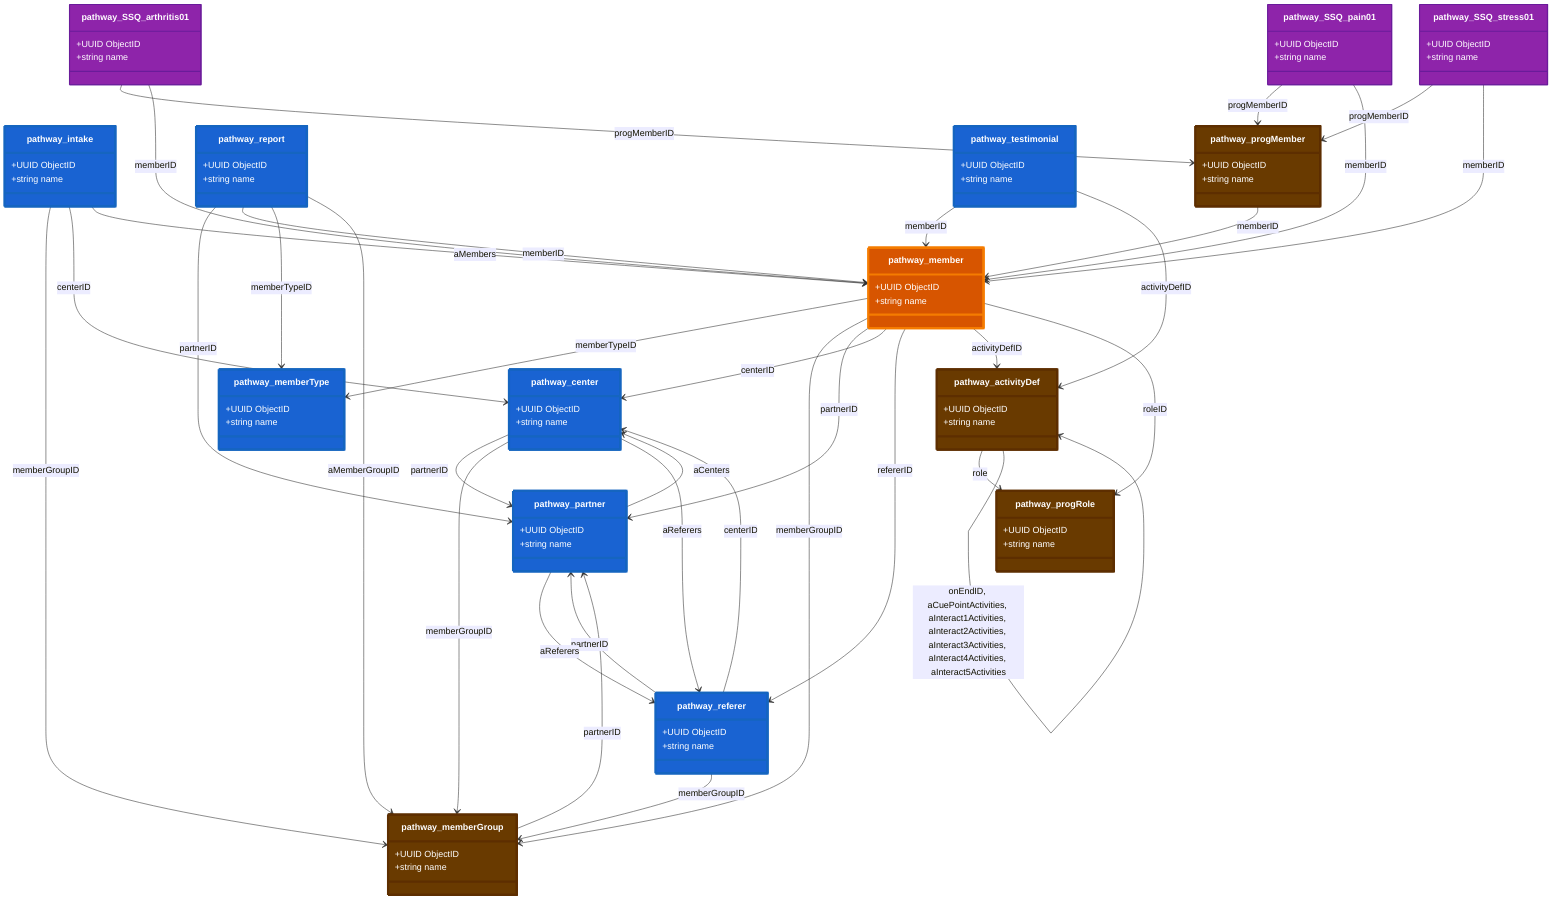 classDiagram
    %% Parameters:
%%   Focus: member
%%   Domains: participant, programme
%%   Chart Type: Class
    class pathway_activityDef {
        +UUID ObjectID
        +string name
    }

    class pathway_center {
        +UUID ObjectID
        +string name
    }

    class pathway_intake {
        +UUID ObjectID
        +string name
    }

    class pathway_member {
        +UUID ObjectID
        +string name
    }

    class pathway_memberGroup {
        +UUID ObjectID
        +string name
    }

    class pathway_memberType {
        +UUID ObjectID
        +string name
    }

    class pathway_partner {
        +UUID ObjectID
        +string name
    }

    class pathway_progMember {
        +UUID ObjectID
        +string name
    }

    class pathway_progRole {
        +UUID ObjectID
        +string name
    }

    class pathway_referer {
        +UUID ObjectID
        +string name
    }

    class pathway_report {
        +UUID ObjectID
        +string name
    }

    class pathway_SSQ_arthritis01 {
        +UUID ObjectID
        +string name
    }

    class pathway_SSQ_pain01 {
        +UUID ObjectID
        +string name
    }

    class pathway_SSQ_stress01 {
        +UUID ObjectID
        +string name
    }

    class pathway_testimonial {
        +UUID ObjectID
        +string name
    }

    pathway_activityDef --> pathway_progRole : role
    pathway_center --> pathway_partner : partnerID
    pathway_center --> pathway_memberGroup : memberGroupID
    pathway_intake --> pathway_memberGroup : memberGroupID
    pathway_intake --> pathway_center : centerID
    pathway_member --> pathway_memberType : memberTypeID
    pathway_member --> pathway_memberGroup : memberGroupID
    pathway_member --> pathway_partner : partnerID
    pathway_member --> pathway_center : centerID
    pathway_member --> pathway_referer : refererID
    pathway_member --> pathway_activityDef : activityDefID
    pathway_member --> pathway_progRole : roleID
    pathway_memberGroup --> pathway_partner : partnerID
    pathway_progMember --> pathway_member : memberID
    pathway_referer --> pathway_partner : partnerID
    pathway_referer --> pathway_memberGroup : memberGroupID
    pathway_referer --> pathway_center : centerID
    pathway_report --> pathway_partner : partnerID
    pathway_report --> pathway_member : memberID
    pathway_report --> pathway_memberType : memberTypeID
    pathway_SSQ_arthritis01 --> pathway_progMember : progMemberID
    pathway_SSQ_arthritis01 --> pathway_member : memberID
    pathway_SSQ_pain01 --> pathway_progMember : progMemberID
    pathway_SSQ_pain01 --> pathway_member : memberID
    pathway_SSQ_stress01 --> pathway_progMember : progMemberID
    pathway_SSQ_stress01 --> pathway_member : memberID
    pathway_testimonial --> pathway_member : memberID
    pathway_testimonial --> pathway_activityDef : activityDefID
    pathway_center --> pathway_referer : aReferers
    pathway_intake --> pathway_member : aMembers
    pathway_partner --> pathway_center : aCenters
    pathway_partner --> pathway_referer : aReferers
    pathway_report --> pathway_memberGroup : aMemberGroupID
    pathway_activityDef --> pathway_activityDef : onEndID, aCuePointActivities, aInteract1Activities, aInteract2Activities, aInteract3Activities, aInteract4Activities, aInteract5Activities

    %% Special Joins
    %% End Special Joins


    %% Entity Styling
    style pathway_activityDef fill:#693a00,stroke:#5d2e00,stroke-width:4px,color:#fff
    style pathway_center fill:#1963d2,stroke:#1565c0,stroke-width:4px,color:#fff
    style pathway_intake fill:#1963d2,stroke:#1565c0,stroke-width:4px,color:#fff
    style pathway_member fill:#d75500,stroke:#f57c00,stroke-width:4px,color:#fff
    style pathway_memberGroup fill:#693a00,stroke:#5d2e00,stroke-width:4px,color:#fff
    style pathway_memberType fill:#1963d2,stroke:#1565c0,stroke-width:4px,color:#fff
    style pathway_partner fill:#1963d2,stroke:#1565c0,stroke-width:4px,color:#fff
    style pathway_progMember fill:#693a00,stroke:#5d2e00,stroke-width:4px,color:#fff
    style pathway_progRole fill:#693a00,stroke:#5d2e00,stroke-width:4px,color:#fff
    style pathway_referer fill:#1963d2,stroke:#1565c0,stroke-width:4px,color:#fff
    style pathway_report fill:#1963d2,stroke:#1565c0,stroke-width:4px,color:#fff
    style pathway_SSQ_arthritis01 fill:#8e24aa,stroke:#6a1b9a,stroke-width:2px,color:#fff
    style pathway_SSQ_pain01 fill:#8e24aa,stroke:#6a1b9a,stroke-width:2px,color:#fff
    style pathway_SSQ_stress01 fill:#8e24aa,stroke:#6a1b9a,stroke-width:2px,color:#fff
    style pathway_testimonial fill:#1963d2,stroke:#1565c0,stroke-width:4px,color:#fff